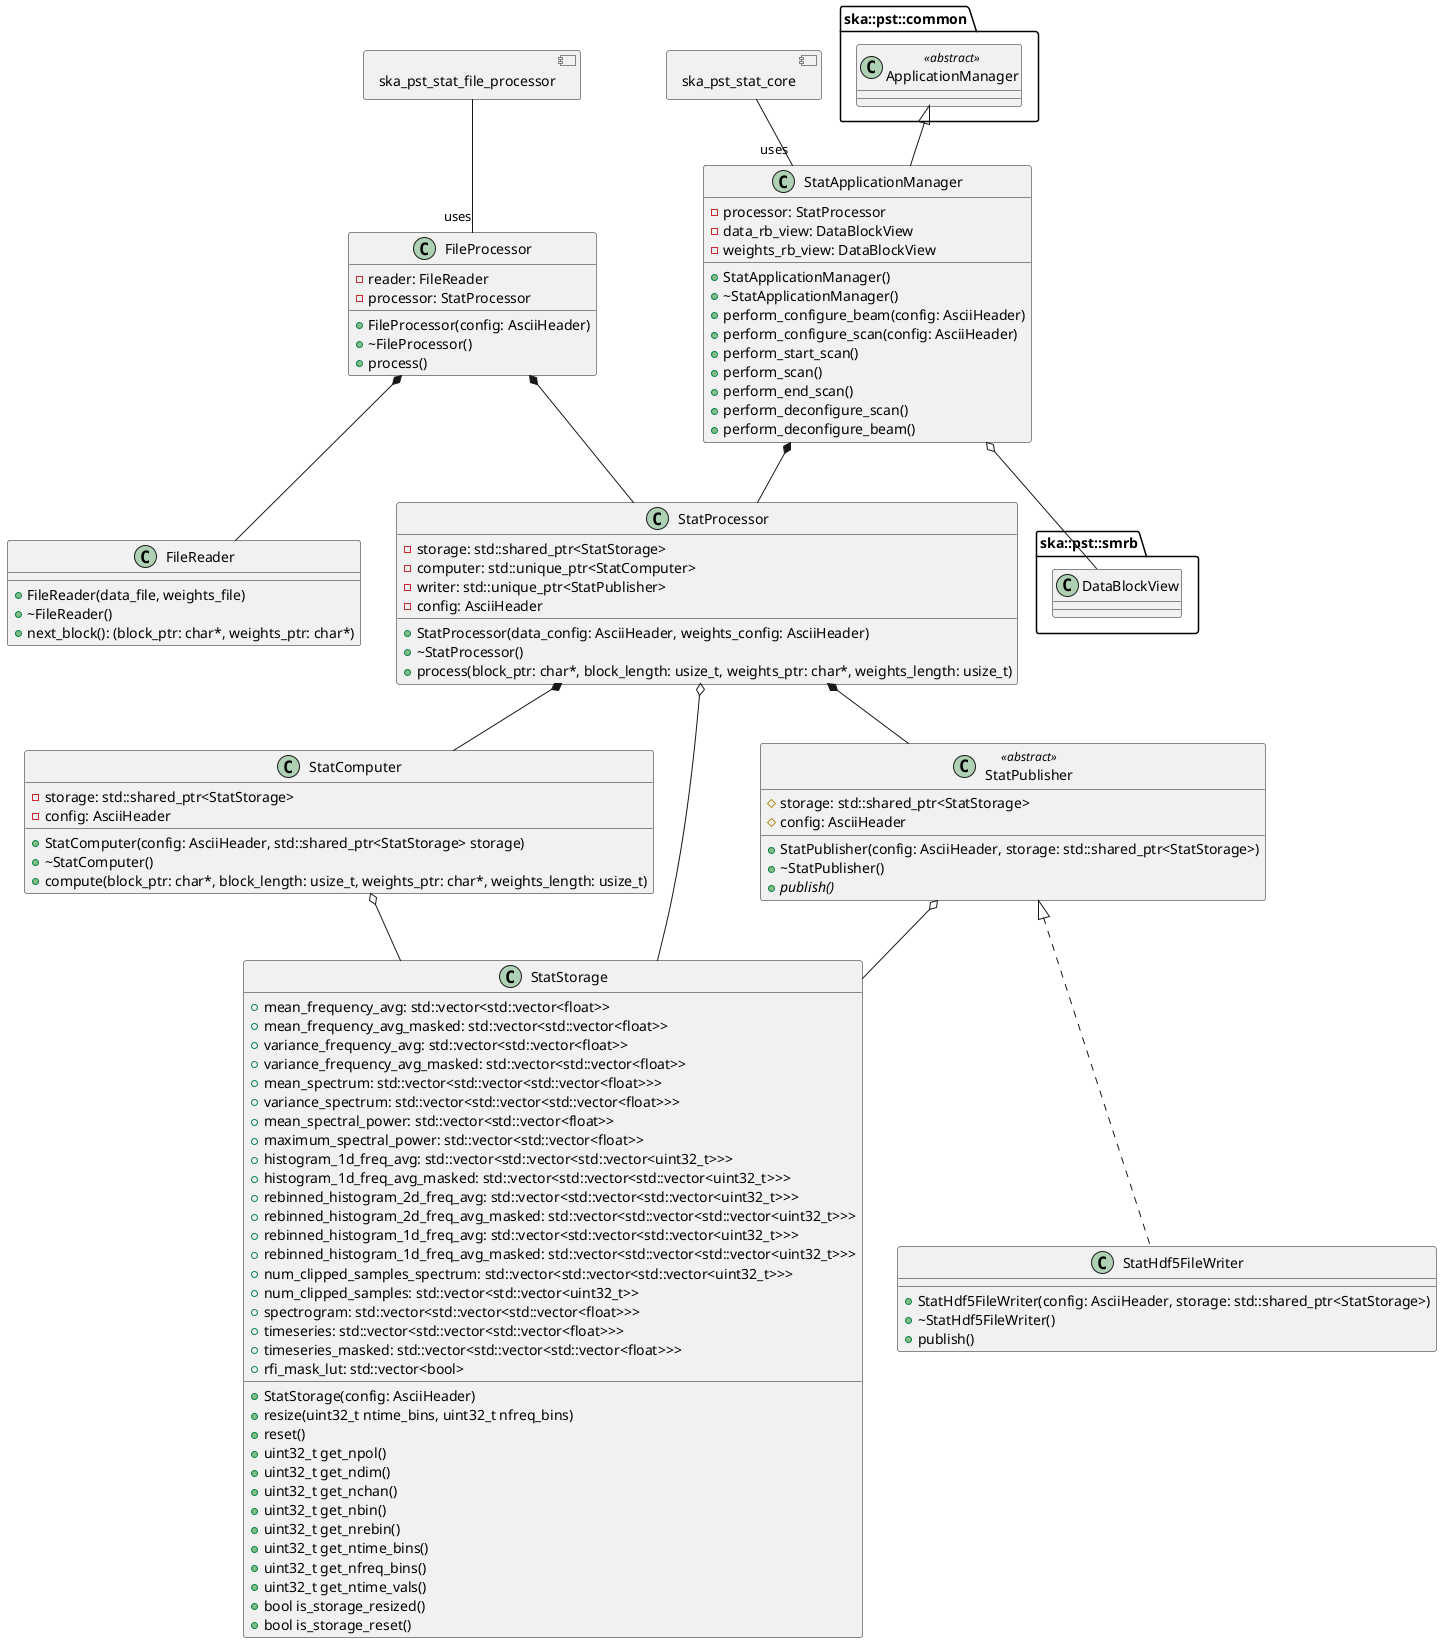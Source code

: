 @startuml PST Stat Class Diagram
allow_mixing

package ska::pst::common {
  class ApplicationManager <<abstract>>

}
package ska::pst::smrb {
  class DataBlockView
}

class StatApplicationManager {
  + StatApplicationManager()
  + ~StatApplicationManager()
  + perform_configure_beam(config: AsciiHeader)
  + perform_configure_scan(config: AsciiHeader)
  + perform_start_scan()
  + perform_scan()
  + perform_end_scan()
  + perform_deconfigure_scan()
  + perform_deconfigure_beam()
  - processor: StatProcessor
  - data_rb_view: DataBlockView
  - weights_rb_view: DataBlockView
}

class FileProcessor {
  + FileProcessor(config: AsciiHeader)
  + ~FileProcessor()
  + process()
  - reader: FileReader
  - processor: StatProcessor
}

class FileReader {
  + FileReader(data_file, weights_file)
  + ~FileReader()
  + next_block(): (block_ptr: char*, weights_ptr: char*)
}

class StatProcessor {
  + StatProcessor(data_config: AsciiHeader, weights_config: AsciiHeader)
  + ~StatProcessor()
  + process(block_ptr: char*, block_length: usize_t, weights_ptr: char*, weights_length: usize_t)
  - storage: std::shared_ptr<StatStorage>
  - computer: std::unique_ptr<StatComputer>
  - writer: std::unique_ptr<StatPublisher>
  - config: AsciiHeader
}

class StatComputer {
  + StatComputer(config: AsciiHeader, std::shared_ptr<StatStorage> storage)
  + ~StatComputer()
  + compute(block_ptr: char*, block_length: usize_t, weights_ptr: char*, weights_length: usize_t)
  - storage: std::shared_ptr<StatStorage>
  - config: AsciiHeader
}

class StatStorage {
  + StatStorage(config: AsciiHeader)
  + resize(uint32_t ntime_bins, uint32_t nfreq_bins)
  + reset()
  + uint32_t get_npol()
  + uint32_t get_ndim()
  + uint32_t get_nchan()
  + uint32_t get_nbin()
  + uint32_t get_nrebin()
  + uint32_t get_ntime_bins()
  + uint32_t get_nfreq_bins()
  + uint32_t get_ntime_vals()
  + bool is_storage_resized()
  + bool is_storage_reset()
  + mean_frequency_avg: std::vector<std::vector<float>>
  + mean_frequency_avg_masked: std::vector<std::vector<float>>
  + variance_frequency_avg: std::vector<std::vector<float>>
  + variance_frequency_avg_masked: std::vector<std::vector<float>>
  + mean_spectrum: std::vector<std::vector<std::vector<float>>>
  + variance_spectrum: std::vector<std::vector<std::vector<float>>>
  + mean_spectral_power: std::vector<std::vector<float>>
  + maximum_spectral_power: std::vector<std::vector<float>>
  + histogram_1d_freq_avg: std::vector<std::vector<std::vector<uint32_t>>>
  + histogram_1d_freq_avg_masked: std::vector<std::vector<std::vector<uint32_t>>>
  + rebinned_histogram_2d_freq_avg: std::vector<std::vector<std::vector<uint32_t>>>
  + rebinned_histogram_2d_freq_avg_masked: std::vector<std::vector<std::vector<uint32_t>>>
  + rebinned_histogram_1d_freq_avg: std::vector<std::vector<std::vector<uint32_t>>>
  + rebinned_histogram_1d_freq_avg_masked: std::vector<std::vector<std::vector<uint32_t>>>
  + num_clipped_samples_spectrum: std::vector<std::vector<std::vector<uint32_t>>>
  + num_clipped_samples: std::vector<std::vector<uint32_t>>
  + spectrogram: std::vector<std::vector<std::vector<float>>>
  + timeseries: std::vector<std::vector<std::vector<float>>>
  + timeseries_masked: std::vector<std::vector<std::vector<float>>>
  + rfi_mask_lut: std::vector<bool>
}

class StatPublisher <<abstract>> {
  # storage: std::shared_ptr<StatStorage>
  # config: AsciiHeader
  + StatPublisher(config: AsciiHeader, storage: std::shared_ptr<StatStorage>)
  + ~StatPublisher()
  {abstract} + publish()
}

class StatHdf5FileWriter implements StatPublisher {
  + StatHdf5FileWriter(config: AsciiHeader, storage: std::shared_ptr<StatStorage>)
  + ~StatHdf5FileWriter()
  + publish()
}

StatProcessor *-- StatComputer
StatProcessor *-- StatPublisher
StatProcessor o-- StatStorage
StatComputer o-- StatStorage
StatPublisher o-- StatStorage

ApplicationManager <|-- StatApplicationManager
StatApplicationManager o-- DataBlockView
StatApplicationManager *-- StatProcessor

FileProcessor *-- FileReader
FileProcessor *-- StatProcessor

component ska_pst_stat_core
ska_pst_stat_core -- "uses" StatApplicationManager
component ska_pst_stat_file_processor
ska_pst_stat_file_processor -- "uses" FileProcessor

@enduml

